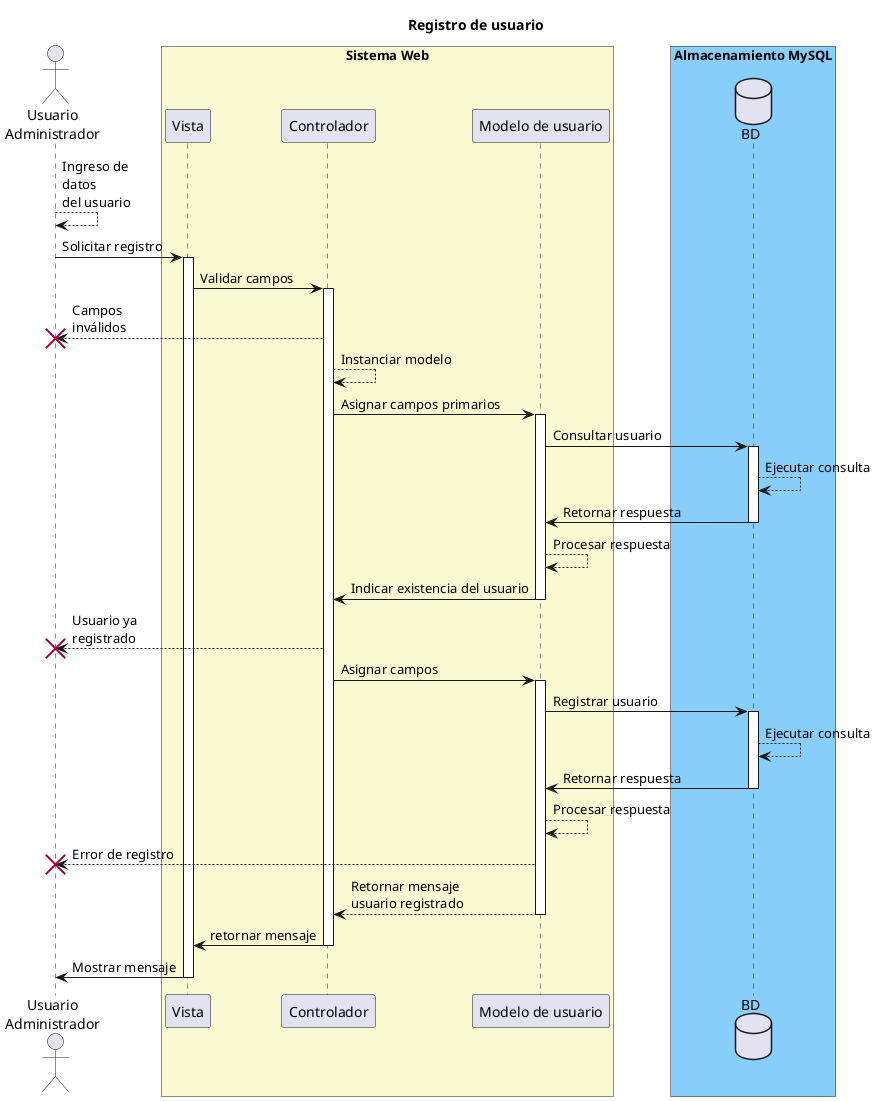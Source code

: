@startuml "DS - 5 - Diagrama de secuencia de registro de usuario"

'======== Titulo ========'
title "Registro de usuario"

'======== Elementos/Secciones ========'
actor "Usuario\nAdministrador" as user

box "Sistema Web" #LightGoldenRodYellow
participant "Vista" as view
participant "Controlador" as controller
participant "Modelo de usuario" as model
end box

box "Almacenamiento MySQL" #LightSkyBlue
database "BD" as bd
end box

'======== Conexiones ========'

user --> user : Ingreso de \ndatos \ndel usuario
user -> view : Solicitar registro
activate view

view -> controller : Validar campos
activate controller

controller --> user !! : Campos \ninválidos
controller --> controller : Instanciar modelo
controller -> model : Asignar campos primarios
activate model

model -> bd : Consultar usuario
activate bd
bd --> bd : Ejecutar consulta
bd -> model : Retornar respuesta
deactivate bd

model --> model : Procesar respuesta
model -> controller : Indicar existencia del usuario
deactivate model

controller --> user !! : Usuario ya \nregistrado
controller -> model : Asignar campos
activate model

model -> bd : Registrar usuario
activate bd

bd --> bd : Ejecutar consulta
bd -> model : Retornar respuesta
deactivate bd

model --> model : Procesar respuesta
model --> user !! : Error de registro
model --> controller : Retornar mensaje\nusuario registrado
deactivate model

controller -> view : retornar mensaje
deactivate controller

view -> user : Mostrar mensaje
deactivate view

@enduml
